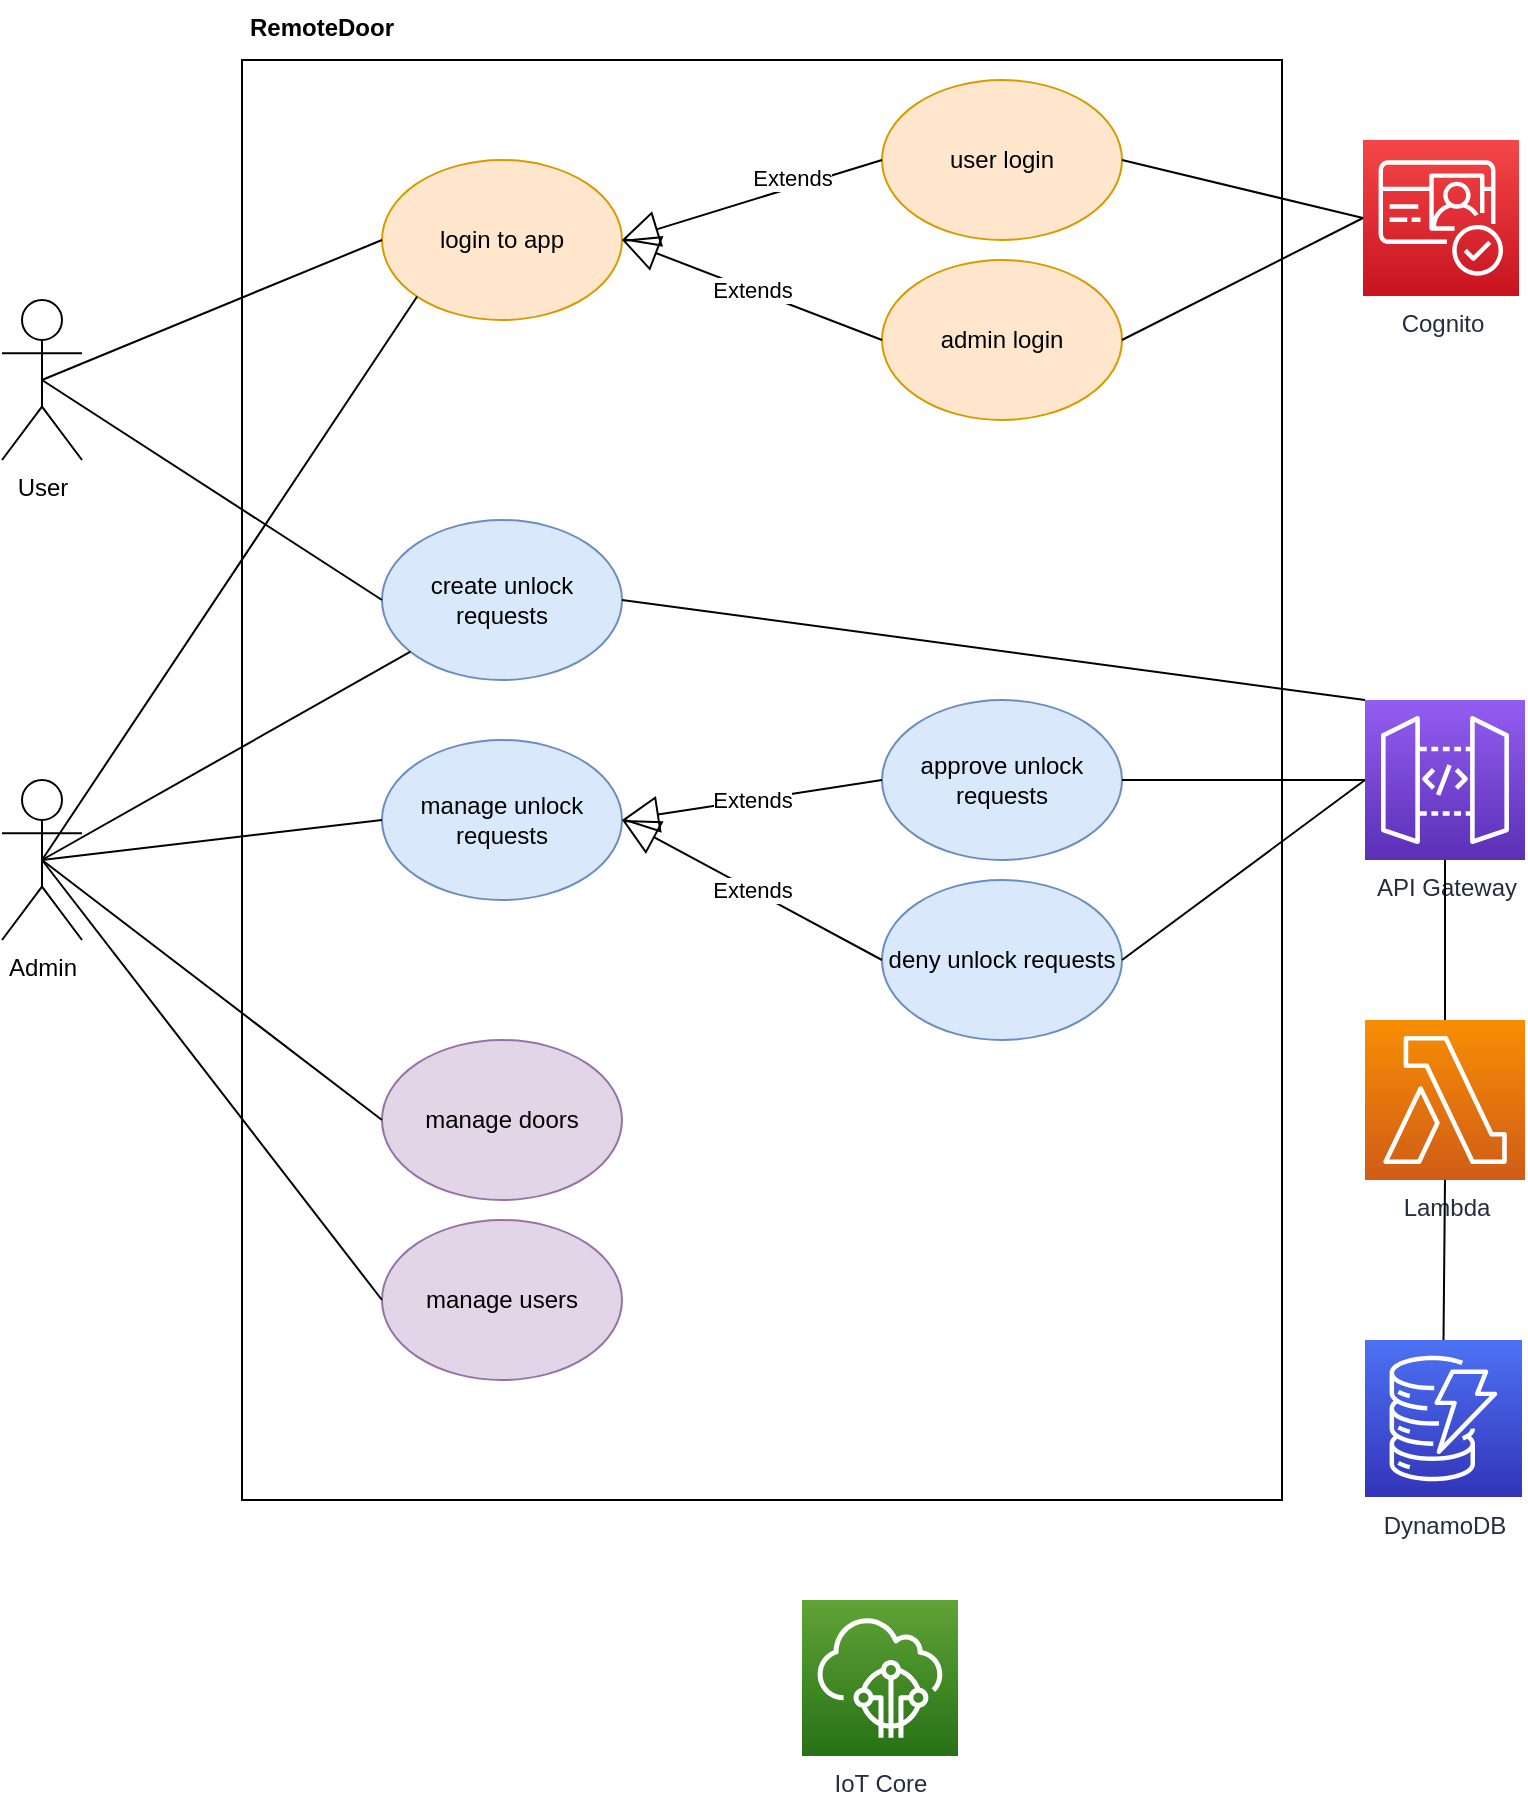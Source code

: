 <mxfile version="16.4.5" type="github" pages="2">
  <diagram id="HOinKJLJSxEQ87LLL9xk" name="Usecase">
    <mxGraphModel dx="1673" dy="908" grid="1" gridSize="10" guides="1" tooltips="1" connect="1" arrows="1" fold="1" page="1" pageScale="1" pageWidth="850" pageHeight="1100" math="0" shadow="0">
      <root>
        <mxCell id="dL8WGGhYN6tR8Afhm5VI-0" />
        <mxCell id="dL8WGGhYN6tR8Afhm5VI-1" parent="dL8WGGhYN6tR8Afhm5VI-0" />
        <mxCell id="dL8WGGhYN6tR8Afhm5VI-2" value="Admin" style="shape=umlActor;verticalLabelPosition=bottom;verticalAlign=top;html=1;" vertex="1" parent="dL8WGGhYN6tR8Afhm5VI-1">
          <mxGeometry x="40" y="400" width="40" height="80" as="geometry" />
        </mxCell>
        <mxCell id="dL8WGGhYN6tR8Afhm5VI-3" value="User" style="shape=umlActor;verticalLabelPosition=bottom;verticalAlign=top;html=1;" vertex="1" parent="dL8WGGhYN6tR8Afhm5VI-1">
          <mxGeometry x="40" y="160" width="40" height="80" as="geometry" />
        </mxCell>
        <mxCell id="dL8WGGhYN6tR8Afhm5VI-8" value="" style="rounded=0;whiteSpace=wrap;html=1;" vertex="1" parent="dL8WGGhYN6tR8Afhm5VI-1">
          <mxGeometry x="160" y="40" width="520" height="720" as="geometry" />
        </mxCell>
        <mxCell id="dL8WGGhYN6tR8Afhm5VI-13" value="login to app" style="ellipse;whiteSpace=wrap;html=1;fillColor=#ffe6cc;strokeColor=#d79b00;" vertex="1" parent="dL8WGGhYN6tR8Afhm5VI-1">
          <mxGeometry x="230" y="90" width="120" height="80" as="geometry" />
        </mxCell>
        <mxCell id="dL8WGGhYN6tR8Afhm5VI-14" value="manage users" style="ellipse;whiteSpace=wrap;html=1;fillColor=#e1d5e7;strokeColor=#9673a6;" vertex="1" parent="dL8WGGhYN6tR8Afhm5VI-1">
          <mxGeometry x="230" y="620" width="120" height="80" as="geometry" />
        </mxCell>
        <mxCell id="dL8WGGhYN6tR8Afhm5VI-15" value="manage doors" style="ellipse;whiteSpace=wrap;html=1;fillColor=#e1d5e7;strokeColor=#9673a6;" vertex="1" parent="dL8WGGhYN6tR8Afhm5VI-1">
          <mxGeometry x="230" y="530" width="120" height="80" as="geometry" />
        </mxCell>
        <mxCell id="dL8WGGhYN6tR8Afhm5VI-16" value="approve unlock requests" style="ellipse;whiteSpace=wrap;html=1;fillColor=#dae8fc;strokeColor=#6c8ebf;" vertex="1" parent="dL8WGGhYN6tR8Afhm5VI-1">
          <mxGeometry x="480" y="360" width="120" height="80" as="geometry" />
        </mxCell>
        <mxCell id="dL8WGGhYN6tR8Afhm5VI-18" value="create unlock requests" style="ellipse;whiteSpace=wrap;html=1;fillColor=#dae8fc;strokeColor=#6c8ebf;" vertex="1" parent="dL8WGGhYN6tR8Afhm5VI-1">
          <mxGeometry x="230" y="270" width="120" height="80" as="geometry" />
        </mxCell>
        <mxCell id="dL8WGGhYN6tR8Afhm5VI-19" value="" style="endArrow=none;html=1;rounded=0;entryX=0.5;entryY=0.5;entryDx=0;entryDy=0;entryPerimeter=0;exitX=0;exitY=0.5;exitDx=0;exitDy=0;" edge="1" parent="dL8WGGhYN6tR8Afhm5VI-1" source="dL8WGGhYN6tR8Afhm5VI-13" target="dL8WGGhYN6tR8Afhm5VI-3">
          <mxGeometry width="50" height="50" relative="1" as="geometry">
            <mxPoint x="250" y="150" as="sourcePoint" />
            <mxPoint x="370" y="340" as="targetPoint" />
          </mxGeometry>
        </mxCell>
        <mxCell id="dL8WGGhYN6tR8Afhm5VI-20" value="" style="endArrow=none;html=1;rounded=0;entryX=0;entryY=1;entryDx=0;entryDy=0;exitX=0.5;exitY=0.5;exitDx=0;exitDy=0;exitPerimeter=0;" edge="1" parent="dL8WGGhYN6tR8Afhm5VI-1" source="dL8WGGhYN6tR8Afhm5VI-2" target="dL8WGGhYN6tR8Afhm5VI-13">
          <mxGeometry width="50" height="50" relative="1" as="geometry">
            <mxPoint x="320" y="390" as="sourcePoint" />
            <mxPoint x="370" y="340" as="targetPoint" />
          </mxGeometry>
        </mxCell>
        <mxCell id="dL8WGGhYN6tR8Afhm5VI-21" value="" style="endArrow=none;html=1;rounded=0;entryX=0.5;entryY=0.5;entryDx=0;entryDy=0;entryPerimeter=0;exitX=0;exitY=0.5;exitDx=0;exitDy=0;" edge="1" parent="dL8WGGhYN6tR8Afhm5VI-1" source="dL8WGGhYN6tR8Afhm5VI-18" target="dL8WGGhYN6tR8Afhm5VI-3">
          <mxGeometry width="50" height="50" relative="1" as="geometry">
            <mxPoint x="320" y="390" as="sourcePoint" />
            <mxPoint x="370" y="340" as="targetPoint" />
          </mxGeometry>
        </mxCell>
        <mxCell id="dL8WGGhYN6tR8Afhm5VI-22" value="" style="endArrow=none;html=1;rounded=0;exitX=0.5;exitY=0.5;exitDx=0;exitDy=0;exitPerimeter=0;" edge="1" parent="dL8WGGhYN6tR8Afhm5VI-1" source="dL8WGGhYN6tR8Afhm5VI-2" target="dL8WGGhYN6tR8Afhm5VI-18">
          <mxGeometry width="50" height="50" relative="1" as="geometry">
            <mxPoint x="320" y="390" as="sourcePoint" />
            <mxPoint x="370" y="340" as="targetPoint" />
          </mxGeometry>
        </mxCell>
        <mxCell id="dL8WGGhYN6tR8Afhm5VI-23" value="" style="endArrow=none;html=1;rounded=0;entryX=0.5;entryY=0.5;entryDx=0;entryDy=0;entryPerimeter=0;exitX=0;exitY=0.5;exitDx=0;exitDy=0;" edge="1" parent="dL8WGGhYN6tR8Afhm5VI-1" source="dL8WGGhYN6tR8Afhm5VI-15" target="dL8WGGhYN6tR8Afhm5VI-2">
          <mxGeometry width="50" height="50" relative="1" as="geometry">
            <mxPoint x="320" y="390" as="sourcePoint" />
            <mxPoint x="370" y="340" as="targetPoint" />
          </mxGeometry>
        </mxCell>
        <mxCell id="dL8WGGhYN6tR8Afhm5VI-24" value="" style="endArrow=none;html=1;rounded=0;exitX=0;exitY=0.5;exitDx=0;exitDy=0;entryX=0.5;entryY=0.5;entryDx=0;entryDy=0;entryPerimeter=0;" edge="1" parent="dL8WGGhYN6tR8Afhm5VI-1" source="dL8WGGhYN6tR8Afhm5VI-14" target="dL8WGGhYN6tR8Afhm5VI-2">
          <mxGeometry width="50" height="50" relative="1" as="geometry">
            <mxPoint x="70" y="530" as="sourcePoint" />
            <mxPoint x="60" y="280" as="targetPoint" />
          </mxGeometry>
        </mxCell>
        <mxCell id="dL8WGGhYN6tR8Afhm5VI-27" value="admin login" style="ellipse;whiteSpace=wrap;html=1;fillColor=#ffe6cc;strokeColor=#d79b00;" vertex="1" parent="dL8WGGhYN6tR8Afhm5VI-1">
          <mxGeometry x="480" y="140" width="120" height="80" as="geometry" />
        </mxCell>
        <mxCell id="dL8WGGhYN6tR8Afhm5VI-28" value="user login" style="ellipse;whiteSpace=wrap;html=1;fillColor=#ffe6cc;strokeColor=#d79b00;" vertex="1" parent="dL8WGGhYN6tR8Afhm5VI-1">
          <mxGeometry x="480" y="50" width="120" height="80" as="geometry" />
        </mxCell>
        <mxCell id="dL8WGGhYN6tR8Afhm5VI-30" value="Extends" style="endArrow=block;endSize=16;endFill=0;html=1;rounded=0;exitX=0;exitY=0.5;exitDx=0;exitDy=0;entryX=1;entryY=0.5;entryDx=0;entryDy=0;" edge="1" parent="dL8WGGhYN6tR8Afhm5VI-1" source="dL8WGGhYN6tR8Afhm5VI-28" target="dL8WGGhYN6tR8Afhm5VI-13">
          <mxGeometry x="-0.317" y="-5" width="160" relative="1" as="geometry">
            <mxPoint x="260" y="360" as="sourcePoint" />
            <mxPoint x="420" y="360" as="targetPoint" />
            <mxPoint x="1" as="offset" />
          </mxGeometry>
        </mxCell>
        <mxCell id="dL8WGGhYN6tR8Afhm5VI-31" value="Extends" style="endArrow=block;endSize=16;endFill=0;html=1;rounded=0;exitX=0;exitY=0.5;exitDx=0;exitDy=0;" edge="1" parent="dL8WGGhYN6tR8Afhm5VI-1" source="dL8WGGhYN6tR8Afhm5VI-27">
          <mxGeometry width="160" relative="1" as="geometry">
            <mxPoint x="260" y="360" as="sourcePoint" />
            <mxPoint x="350" y="130" as="targetPoint" />
          </mxGeometry>
        </mxCell>
        <mxCell id="dL8WGGhYN6tR8Afhm5VI-32" value="RemoteDoor" style="text;align=center;fontStyle=1;verticalAlign=middle;spacingLeft=3;spacingRight=3;strokeColor=none;rotatable=0;points=[[0,0.5],[1,0.5]];portConstraint=eastwest;" vertex="1" parent="dL8WGGhYN6tR8Afhm5VI-1">
          <mxGeometry x="160" y="10" width="80" height="26" as="geometry" />
        </mxCell>
        <mxCell id="dL8WGGhYN6tR8Afhm5VI-34" value="Lambda" style="sketch=0;points=[[0,0,0],[0.25,0,0],[0.5,0,0],[0.75,0,0],[1,0,0],[0,1,0],[0.25,1,0],[0.5,1,0],[0.75,1,0],[1,1,0],[0,0.25,0],[0,0.5,0],[0,0.75,0],[1,0.25,0],[1,0.5,0],[1,0.75,0]];outlineConnect=0;fontColor=#232F3E;gradientColor=#F78E04;gradientDirection=north;fillColor=#D05C17;strokeColor=#ffffff;dashed=0;verticalLabelPosition=bottom;verticalAlign=top;align=center;html=1;fontSize=12;fontStyle=0;aspect=fixed;shape=mxgraph.aws4.resourceIcon;resIcon=mxgraph.aws4.lambda;" vertex="1" parent="dL8WGGhYN6tR8Afhm5VI-1">
          <mxGeometry x="721.5" y="520" width="80" height="80" as="geometry" />
        </mxCell>
        <mxCell id="dL8WGGhYN6tR8Afhm5VI-36" value="API Gateway" style="sketch=0;points=[[0,0,0],[0.25,0,0],[0.5,0,0],[0.75,0,0],[1,0,0],[0,1,0],[0.25,1,0],[0.5,1,0],[0.75,1,0],[1,1,0],[0,0.25,0],[0,0.5,0],[0,0.75,0],[1,0.25,0],[1,0.5,0],[1,0.75,0]];outlineConnect=0;fontColor=#232F3E;gradientColor=#945DF2;gradientDirection=north;fillColor=#5A30B5;strokeColor=#ffffff;dashed=0;verticalLabelPosition=bottom;verticalAlign=top;align=center;html=1;fontSize=12;fontStyle=0;aspect=fixed;shape=mxgraph.aws4.resourceIcon;resIcon=mxgraph.aws4.api_gateway;" vertex="1" parent="dL8WGGhYN6tR8Afhm5VI-1">
          <mxGeometry x="721.5" y="360" width="80" height="80" as="geometry" />
        </mxCell>
        <mxCell id="dL8WGGhYN6tR8Afhm5VI-37" value="Cognito" style="sketch=0;points=[[0,0,0],[0.25,0,0],[0.5,0,0],[0.75,0,0],[1,0,0],[0,1,0],[0.25,1,0],[0.5,1,0],[0.75,1,0],[1,1,0],[0,0.25,0],[0,0.5,0],[0,0.75,0],[1,0.25,0],[1,0.5,0],[1,0.75,0]];outlineConnect=0;fontColor=#232F3E;gradientColor=#F54749;gradientDirection=north;fillColor=#C7131F;strokeColor=#ffffff;dashed=0;verticalLabelPosition=bottom;verticalAlign=top;align=center;html=1;fontSize=12;fontStyle=0;aspect=fixed;shape=mxgraph.aws4.resourceIcon;resIcon=mxgraph.aws4.cognito;" vertex="1" parent="dL8WGGhYN6tR8Afhm5VI-1">
          <mxGeometry x="720.5" y="80" width="78" height="78" as="geometry" />
        </mxCell>
        <mxCell id="dL8WGGhYN6tR8Afhm5VI-38" value="DynamoDB" style="sketch=0;points=[[0,0,0],[0.25,0,0],[0.5,0,0],[0.75,0,0],[1,0,0],[0,1,0],[0.25,1,0],[0.5,1,0],[0.75,1,0],[1,1,0],[0,0.25,0],[0,0.5,0],[0,0.75,0],[1,0.25,0],[1,0.5,0],[1,0.75,0]];outlineConnect=0;fontColor=#232F3E;gradientColor=#4D72F3;gradientDirection=north;fillColor=#3334B9;strokeColor=#ffffff;dashed=0;verticalLabelPosition=bottom;verticalAlign=top;align=center;html=1;fontSize=12;fontStyle=0;aspect=fixed;shape=mxgraph.aws4.resourceIcon;resIcon=mxgraph.aws4.dynamodb;" vertex="1" parent="dL8WGGhYN6tR8Afhm5VI-1">
          <mxGeometry x="721.5" y="680" width="78.5" height="78.5" as="geometry" />
        </mxCell>
        <mxCell id="dL8WGGhYN6tR8Afhm5VI-39" value="IoT Core" style="sketch=0;points=[[0,0,0],[0.25,0,0],[0.5,0,0],[0.75,0,0],[1,0,0],[0,1,0],[0.25,1,0],[0.5,1,0],[0.75,1,0],[1,1,0],[0,0.25,0],[0,0.5,0],[0,0.75,0],[1,0.25,0],[1,0.5,0],[1,0.75,0]];outlineConnect=0;fontColor=#232F3E;gradientColor=#60A337;gradientDirection=north;fillColor=#277116;strokeColor=#ffffff;dashed=0;verticalLabelPosition=bottom;verticalAlign=top;align=center;html=1;fontSize=12;fontStyle=0;aspect=fixed;shape=mxgraph.aws4.resourceIcon;resIcon=mxgraph.aws4.iot_core;" vertex="1" parent="dL8WGGhYN6tR8Afhm5VI-1">
          <mxGeometry x="440" y="810" width="78" height="78" as="geometry" />
        </mxCell>
        <mxCell id="dL8WGGhYN6tR8Afhm5VI-40" value="" style="endArrow=none;html=1;rounded=0;entryX=0;entryY=0.5;entryDx=0;entryDy=0;entryPerimeter=0;exitX=1;exitY=0.5;exitDx=0;exitDy=0;" edge="1" parent="dL8WGGhYN6tR8Afhm5VI-1" source="dL8WGGhYN6tR8Afhm5VI-28" target="dL8WGGhYN6tR8Afhm5VI-37">
          <mxGeometry width="50" height="50" relative="1" as="geometry">
            <mxPoint x="320" y="390" as="sourcePoint" />
            <mxPoint x="370" y="340" as="targetPoint" />
          </mxGeometry>
        </mxCell>
        <mxCell id="dL8WGGhYN6tR8Afhm5VI-41" value="" style="endArrow=none;html=1;rounded=0;entryX=0;entryY=0.5;entryDx=0;entryDy=0;entryPerimeter=0;exitX=1;exitY=0.5;exitDx=0;exitDy=0;" edge="1" parent="dL8WGGhYN6tR8Afhm5VI-1" source="dL8WGGhYN6tR8Afhm5VI-27" target="dL8WGGhYN6tR8Afhm5VI-37">
          <mxGeometry width="50" height="50" relative="1" as="geometry">
            <mxPoint x="320" y="390" as="sourcePoint" />
            <mxPoint x="370" y="340" as="targetPoint" />
          </mxGeometry>
        </mxCell>
        <mxCell id="dL8WGGhYN6tR8Afhm5VI-42" value="manage unlock requests" style="ellipse;whiteSpace=wrap;html=1;fillColor=#dae8fc;strokeColor=#6c8ebf;" vertex="1" parent="dL8WGGhYN6tR8Afhm5VI-1">
          <mxGeometry x="230" y="380" width="120" height="80" as="geometry" />
        </mxCell>
        <mxCell id="dL8WGGhYN6tR8Afhm5VI-43" value="deny unlock requests" style="ellipse;whiteSpace=wrap;html=1;fillColor=#dae8fc;strokeColor=#6c8ebf;" vertex="1" parent="dL8WGGhYN6tR8Afhm5VI-1">
          <mxGeometry x="480" y="450" width="120" height="80" as="geometry" />
        </mxCell>
        <mxCell id="dL8WGGhYN6tR8Afhm5VI-44" value="Extends" style="endArrow=block;endSize=16;endFill=0;html=1;rounded=0;exitX=0;exitY=0.5;exitDx=0;exitDy=0;entryX=1;entryY=0.5;entryDx=0;entryDy=0;" edge="1" parent="dL8WGGhYN6tR8Afhm5VI-1" source="dL8WGGhYN6tR8Afhm5VI-16" target="dL8WGGhYN6tR8Afhm5VI-42">
          <mxGeometry width="160" relative="1" as="geometry">
            <mxPoint x="260" y="510" as="sourcePoint" />
            <mxPoint x="420" y="510" as="targetPoint" />
          </mxGeometry>
        </mxCell>
        <mxCell id="dL8WGGhYN6tR8Afhm5VI-45" value="Extends" style="endArrow=block;endSize=16;endFill=0;html=1;rounded=0;exitX=0;exitY=0.5;exitDx=0;exitDy=0;" edge="1" parent="dL8WGGhYN6tR8Afhm5VI-1" source="dL8WGGhYN6tR8Afhm5VI-43">
          <mxGeometry width="160" relative="1" as="geometry">
            <mxPoint x="490.0" y="410" as="sourcePoint" />
            <mxPoint x="350" y="420" as="targetPoint" />
          </mxGeometry>
        </mxCell>
        <mxCell id="dL8WGGhYN6tR8Afhm5VI-46" value="" style="endArrow=none;html=1;rounded=0;entryX=0;entryY=0.5;entryDx=0;entryDy=0;exitX=0.5;exitY=0.5;exitDx=0;exitDy=0;exitPerimeter=0;" edge="1" parent="dL8WGGhYN6tR8Afhm5VI-1" source="dL8WGGhYN6tR8Afhm5VI-2" target="dL8WGGhYN6tR8Afhm5VI-42">
          <mxGeometry width="50" height="50" relative="1" as="geometry">
            <mxPoint x="320" y="530" as="sourcePoint" />
            <mxPoint x="370" y="480" as="targetPoint" />
          </mxGeometry>
        </mxCell>
        <mxCell id="dL8WGGhYN6tR8Afhm5VI-47" value="" style="endArrow=none;html=1;rounded=0;entryX=0;entryY=0;entryDx=0;entryDy=0;entryPerimeter=0;exitX=1;exitY=0.5;exitDx=0;exitDy=0;" edge="1" parent="dL8WGGhYN6tR8Afhm5VI-1" source="dL8WGGhYN6tR8Afhm5VI-18" target="dL8WGGhYN6tR8Afhm5VI-36">
          <mxGeometry width="50" height="50" relative="1" as="geometry">
            <mxPoint x="320" y="390" as="sourcePoint" />
            <mxPoint x="370" y="340" as="targetPoint" />
          </mxGeometry>
        </mxCell>
        <mxCell id="dL8WGGhYN6tR8Afhm5VI-48" value="" style="endArrow=none;html=1;rounded=0;entryX=0;entryY=0.5;entryDx=0;entryDy=0;entryPerimeter=0;exitX=1;exitY=0.5;exitDx=0;exitDy=0;" edge="1" parent="dL8WGGhYN6tR8Afhm5VI-1" source="dL8WGGhYN6tR8Afhm5VI-16" target="dL8WGGhYN6tR8Afhm5VI-36">
          <mxGeometry width="50" height="50" relative="1" as="geometry">
            <mxPoint x="320" y="390" as="sourcePoint" />
            <mxPoint x="370" y="340" as="targetPoint" />
          </mxGeometry>
        </mxCell>
        <mxCell id="dL8WGGhYN6tR8Afhm5VI-49" value="" style="endArrow=none;html=1;rounded=0;entryX=0;entryY=0.5;entryDx=0;entryDy=0;entryPerimeter=0;exitX=1;exitY=0.5;exitDx=0;exitDy=0;" edge="1" parent="dL8WGGhYN6tR8Afhm5VI-1" source="dL8WGGhYN6tR8Afhm5VI-43" target="dL8WGGhYN6tR8Afhm5VI-36">
          <mxGeometry width="50" height="50" relative="1" as="geometry">
            <mxPoint x="610.0" y="410" as="sourcePoint" />
            <mxPoint x="731.5" y="410" as="targetPoint" />
          </mxGeometry>
        </mxCell>
        <mxCell id="dL8WGGhYN6tR8Afhm5VI-50" value="" style="endArrow=none;html=1;rounded=0;entryX=0.5;entryY=0;entryDx=0;entryDy=0;entryPerimeter=0;exitX=0.5;exitY=1;exitDx=0;exitDy=0;exitPerimeter=0;" edge="1" parent="dL8WGGhYN6tR8Afhm5VI-1" source="dL8WGGhYN6tR8Afhm5VI-36" target="dL8WGGhYN6tR8Afhm5VI-34">
          <mxGeometry width="50" height="50" relative="1" as="geometry">
            <mxPoint x="870.0" y="489.41" as="sourcePoint" />
            <mxPoint x="991.5" y="489.41" as="targetPoint" />
          </mxGeometry>
        </mxCell>
        <mxCell id="dL8WGGhYN6tR8Afhm5VI-51" value="" style="endArrow=none;html=1;rounded=0;entryX=0.5;entryY=1;entryDx=0;entryDy=0;entryPerimeter=0;exitX=0.5;exitY=0;exitDx=0;exitDy=0;exitPerimeter=0;" edge="1" parent="dL8WGGhYN6tR8Afhm5VI-1" source="dL8WGGhYN6tR8Afhm5VI-38" target="dL8WGGhYN6tR8Afhm5VI-34">
          <mxGeometry width="50" height="50" relative="1" as="geometry">
            <mxPoint x="830.5" y="620" as="sourcePoint" />
            <mxPoint x="830" y="740" as="targetPoint" />
          </mxGeometry>
        </mxCell>
      </root>
    </mxGraphModel>
  </diagram>
  <diagram id="t-mnTp0TEd4KQHPLbyHh" name="database">
    <mxGraphModel dx="1422" dy="772" grid="1" gridSize="10" guides="1" tooltips="1" connect="1" arrows="1" fold="1" page="1" pageScale="1" pageWidth="850" pageHeight="1100" math="0" shadow="0">
      <root>
        <mxCell id="0" />
        <mxCell id="1" parent="0" />
        <mxCell id="tYPg9-S8rg_ooHIzsC-4-28" value="doors" style="shape=table;startSize=30;container=1;collapsible=1;childLayout=tableLayout;fixedRows=1;rowLines=0;fontStyle=1;align=center;resizeLast=1;" parent="1" vertex="1">
          <mxGeometry x="40" y="40" width="180" height="160" as="geometry" />
        </mxCell>
        <mxCell id="tYPg9-S8rg_ooHIzsC-4-29" value="" style="shape=tableRow;horizontal=0;startSize=0;swimlaneHead=0;swimlaneBody=0;fillColor=none;collapsible=0;dropTarget=0;points=[[0,0.5],[1,0.5]];portConstraint=eastwest;top=0;left=0;right=0;bottom=1;" parent="tYPg9-S8rg_ooHIzsC-4-28" vertex="1">
          <mxGeometry y="30" width="180" height="30" as="geometry" />
        </mxCell>
        <mxCell id="tYPg9-S8rg_ooHIzsC-4-30" value="PK" style="shape=partialRectangle;connectable=0;fillColor=none;top=0;left=0;bottom=0;right=0;fontStyle=1;overflow=hidden;" parent="tYPg9-S8rg_ooHIzsC-4-29" vertex="1">
          <mxGeometry width="30" height="30" as="geometry">
            <mxRectangle width="30" height="30" as="alternateBounds" />
          </mxGeometry>
        </mxCell>
        <mxCell id="tYPg9-S8rg_ooHIzsC-4-31" value="door_id" style="shape=partialRectangle;connectable=0;fillColor=none;top=0;left=0;bottom=0;right=0;align=left;spacingLeft=6;fontStyle=5;overflow=hidden;" parent="tYPg9-S8rg_ooHIzsC-4-29" vertex="1">
          <mxGeometry x="30" width="150" height="30" as="geometry">
            <mxRectangle width="150" height="30" as="alternateBounds" />
          </mxGeometry>
        </mxCell>
        <mxCell id="tYPg9-S8rg_ooHIzsC-4-32" value="" style="shape=tableRow;horizontal=0;startSize=0;swimlaneHead=0;swimlaneBody=0;fillColor=none;collapsible=0;dropTarget=0;points=[[0,0.5],[1,0.5]];portConstraint=eastwest;top=0;left=0;right=0;bottom=0;" parent="tYPg9-S8rg_ooHIzsC-4-28" vertex="1">
          <mxGeometry y="60" width="180" height="30" as="geometry" />
        </mxCell>
        <mxCell id="tYPg9-S8rg_ooHIzsC-4-33" value="" style="shape=partialRectangle;connectable=0;fillColor=none;top=0;left=0;bottom=0;right=0;editable=1;overflow=hidden;" parent="tYPg9-S8rg_ooHIzsC-4-32" vertex="1">
          <mxGeometry width="30" height="30" as="geometry">
            <mxRectangle width="30" height="30" as="alternateBounds" />
          </mxGeometry>
        </mxCell>
        <mxCell id="tYPg9-S8rg_ooHIzsC-4-34" value="door_serial_number" style="shape=partialRectangle;connectable=0;fillColor=none;top=0;left=0;bottom=0;right=0;align=left;spacingLeft=6;overflow=hidden;" parent="tYPg9-S8rg_ooHIzsC-4-32" vertex="1">
          <mxGeometry x="30" width="150" height="30" as="geometry">
            <mxRectangle width="150" height="30" as="alternateBounds" />
          </mxGeometry>
        </mxCell>
        <mxCell id="tYPg9-S8rg_ooHIzsC-4-35" value="" style="shape=tableRow;horizontal=0;startSize=0;swimlaneHead=0;swimlaneBody=0;fillColor=none;collapsible=0;dropTarget=0;points=[[0,0.5],[1,0.5]];portConstraint=eastwest;top=0;left=0;right=0;bottom=0;" parent="tYPg9-S8rg_ooHIzsC-4-28" vertex="1">
          <mxGeometry y="90" width="180" height="30" as="geometry" />
        </mxCell>
        <mxCell id="tYPg9-S8rg_ooHIzsC-4-36" value="" style="shape=partialRectangle;connectable=0;fillColor=none;top=0;left=0;bottom=0;right=0;editable=1;overflow=hidden;" parent="tYPg9-S8rg_ooHIzsC-4-35" vertex="1">
          <mxGeometry width="30" height="30" as="geometry">
            <mxRectangle width="30" height="30" as="alternateBounds" />
          </mxGeometry>
        </mxCell>
        <mxCell id="tYPg9-S8rg_ooHIzsC-4-37" value="door_unlock_mode" style="shape=partialRectangle;connectable=0;fillColor=none;top=0;left=0;bottom=0;right=0;align=left;spacingLeft=6;overflow=hidden;" parent="tYPg9-S8rg_ooHIzsC-4-35" vertex="1">
          <mxGeometry x="30" width="150" height="30" as="geometry">
            <mxRectangle width="150" height="30" as="alternateBounds" />
          </mxGeometry>
        </mxCell>
        <mxCell id="tYPg9-S8rg_ooHIzsC-4-38" value="" style="shape=tableRow;horizontal=0;startSize=0;swimlaneHead=0;swimlaneBody=0;fillColor=none;collapsible=0;dropTarget=0;points=[[0,0.5],[1,0.5]];portConstraint=eastwest;top=0;left=0;right=0;bottom=0;" parent="tYPg9-S8rg_ooHIzsC-4-28" vertex="1">
          <mxGeometry y="120" width="180" height="30" as="geometry" />
        </mxCell>
        <mxCell id="tYPg9-S8rg_ooHIzsC-4-39" value="" style="shape=partialRectangle;connectable=0;fillColor=none;top=0;left=0;bottom=0;right=0;editable=1;overflow=hidden;" parent="tYPg9-S8rg_ooHIzsC-4-38" vertex="1">
          <mxGeometry width="30" height="30" as="geometry">
            <mxRectangle width="30" height="30" as="alternateBounds" />
          </mxGeometry>
        </mxCell>
        <mxCell id="tYPg9-S8rg_ooHIzsC-4-40" value="door_name" style="shape=partialRectangle;connectable=0;fillColor=none;top=0;left=0;bottom=0;right=0;align=left;spacingLeft=6;overflow=hidden;" parent="tYPg9-S8rg_ooHIzsC-4-38" vertex="1">
          <mxGeometry x="30" width="150" height="30" as="geometry">
            <mxRectangle width="150" height="30" as="alternateBounds" />
          </mxGeometry>
        </mxCell>
        <mxCell id="tYPg9-S8rg_ooHIzsC-4-41" value="unlock_requests" style="shape=table;startSize=30;container=1;collapsible=1;childLayout=tableLayout;fixedRows=1;rowLines=0;fontStyle=1;align=center;resizeLast=1;" parent="1" vertex="1">
          <mxGeometry x="40" y="240" width="180" height="160" as="geometry" />
        </mxCell>
        <mxCell id="tYPg9-S8rg_ooHIzsC-4-42" value="" style="shape=tableRow;horizontal=0;startSize=0;swimlaneHead=0;swimlaneBody=0;fillColor=none;collapsible=0;dropTarget=0;points=[[0,0.5],[1,0.5]];portConstraint=eastwest;top=0;left=0;right=0;bottom=1;" parent="tYPg9-S8rg_ooHIzsC-4-41" vertex="1">
          <mxGeometry y="30" width="180" height="30" as="geometry" />
        </mxCell>
        <mxCell id="tYPg9-S8rg_ooHIzsC-4-43" value="PK" style="shape=partialRectangle;connectable=0;fillColor=none;top=0;left=0;bottom=0;right=0;fontStyle=1;overflow=hidden;" parent="tYPg9-S8rg_ooHIzsC-4-42" vertex="1">
          <mxGeometry width="30" height="30" as="geometry">
            <mxRectangle width="30" height="30" as="alternateBounds" />
          </mxGeometry>
        </mxCell>
        <mxCell id="tYPg9-S8rg_ooHIzsC-4-44" value="request_id" style="shape=partialRectangle;connectable=0;fillColor=none;top=0;left=0;bottom=0;right=0;align=left;spacingLeft=6;fontStyle=5;overflow=hidden;" parent="tYPg9-S8rg_ooHIzsC-4-42" vertex="1">
          <mxGeometry x="30" width="150" height="30" as="geometry">
            <mxRectangle width="150" height="30" as="alternateBounds" />
          </mxGeometry>
        </mxCell>
        <mxCell id="tYPg9-S8rg_ooHIzsC-4-45" value="" style="shape=tableRow;horizontal=0;startSize=0;swimlaneHead=0;swimlaneBody=0;fillColor=none;collapsible=0;dropTarget=0;points=[[0,0.5],[1,0.5]];portConstraint=eastwest;top=0;left=0;right=0;bottom=0;" parent="tYPg9-S8rg_ooHIzsC-4-41" vertex="1">
          <mxGeometry y="60" width="180" height="30" as="geometry" />
        </mxCell>
        <mxCell id="tYPg9-S8rg_ooHIzsC-4-46" value="" style="shape=partialRectangle;connectable=0;fillColor=none;top=0;left=0;bottom=0;right=0;editable=1;overflow=hidden;" parent="tYPg9-S8rg_ooHIzsC-4-45" vertex="1">
          <mxGeometry width="30" height="30" as="geometry">
            <mxRectangle width="30" height="30" as="alternateBounds" />
          </mxGeometry>
        </mxCell>
        <mxCell id="tYPg9-S8rg_ooHIzsC-4-47" value="door_id" style="shape=partialRectangle;connectable=0;fillColor=none;top=0;left=0;bottom=0;right=0;align=left;spacingLeft=6;overflow=hidden;" parent="tYPg9-S8rg_ooHIzsC-4-45" vertex="1">
          <mxGeometry x="30" width="150" height="30" as="geometry">
            <mxRectangle width="150" height="30" as="alternateBounds" />
          </mxGeometry>
        </mxCell>
        <mxCell id="tYPg9-S8rg_ooHIzsC-4-48" value="" style="shape=tableRow;horizontal=0;startSize=0;swimlaneHead=0;swimlaneBody=0;fillColor=none;collapsible=0;dropTarget=0;points=[[0,0.5],[1,0.5]];portConstraint=eastwest;top=0;left=0;right=0;bottom=0;" parent="tYPg9-S8rg_ooHIzsC-4-41" vertex="1">
          <mxGeometry y="90" width="180" height="30" as="geometry" />
        </mxCell>
        <mxCell id="tYPg9-S8rg_ooHIzsC-4-49" value="" style="shape=partialRectangle;connectable=0;fillColor=none;top=0;left=0;bottom=0;right=0;editable=1;overflow=hidden;" parent="tYPg9-S8rg_ooHIzsC-4-48" vertex="1">
          <mxGeometry width="30" height="30" as="geometry">
            <mxRectangle width="30" height="30" as="alternateBounds" />
          </mxGeometry>
        </mxCell>
        <mxCell id="tYPg9-S8rg_ooHIzsC-4-50" value="user_id" style="shape=partialRectangle;connectable=0;fillColor=none;top=0;left=0;bottom=0;right=0;align=left;spacingLeft=6;overflow=hidden;" parent="tYPg9-S8rg_ooHIzsC-4-48" vertex="1">
          <mxGeometry x="30" width="150" height="30" as="geometry">
            <mxRectangle width="150" height="30" as="alternateBounds" />
          </mxGeometry>
        </mxCell>
        <mxCell id="tYPg9-S8rg_ooHIzsC-4-51" value="" style="shape=tableRow;horizontal=0;startSize=0;swimlaneHead=0;swimlaneBody=0;fillColor=none;collapsible=0;dropTarget=0;points=[[0,0.5],[1,0.5]];portConstraint=eastwest;top=0;left=0;right=0;bottom=0;" parent="tYPg9-S8rg_ooHIzsC-4-41" vertex="1">
          <mxGeometry y="120" width="180" height="30" as="geometry" />
        </mxCell>
        <mxCell id="tYPg9-S8rg_ooHIzsC-4-52" value="" style="shape=partialRectangle;connectable=0;fillColor=none;top=0;left=0;bottom=0;right=0;editable=1;overflow=hidden;" parent="tYPg9-S8rg_ooHIzsC-4-51" vertex="1">
          <mxGeometry width="30" height="30" as="geometry">
            <mxRectangle width="30" height="30" as="alternateBounds" />
          </mxGeometry>
        </mxCell>
        <mxCell id="tYPg9-S8rg_ooHIzsC-4-53" value="Row 3" style="shape=partialRectangle;connectable=0;fillColor=none;top=0;left=0;bottom=0;right=0;align=left;spacingLeft=6;overflow=hidden;" parent="tYPg9-S8rg_ooHIzsC-4-51" vertex="1">
          <mxGeometry x="30" width="150" height="30" as="geometry">
            <mxRectangle width="150" height="30" as="alternateBounds" />
          </mxGeometry>
        </mxCell>
        <mxCell id="tYPg9-S8rg_ooHIzsC-4-54" value="users" style="shape=table;startSize=30;container=1;collapsible=1;childLayout=tableLayout;fixedRows=1;rowLines=0;fontStyle=1;align=center;resizeLast=1;" parent="1" vertex="1">
          <mxGeometry x="280" y="40" width="180" height="160" as="geometry" />
        </mxCell>
        <mxCell id="tYPg9-S8rg_ooHIzsC-4-55" value="" style="shape=tableRow;horizontal=0;startSize=0;swimlaneHead=0;swimlaneBody=0;fillColor=none;collapsible=0;dropTarget=0;points=[[0,0.5],[1,0.5]];portConstraint=eastwest;top=0;left=0;right=0;bottom=1;" parent="tYPg9-S8rg_ooHIzsC-4-54" vertex="1">
          <mxGeometry y="30" width="180" height="30" as="geometry" />
        </mxCell>
        <mxCell id="tYPg9-S8rg_ooHIzsC-4-56" value="PK" style="shape=partialRectangle;connectable=0;fillColor=none;top=0;left=0;bottom=0;right=0;fontStyle=1;overflow=hidden;" parent="tYPg9-S8rg_ooHIzsC-4-55" vertex="1">
          <mxGeometry width="30" height="30" as="geometry">
            <mxRectangle width="30" height="30" as="alternateBounds" />
          </mxGeometry>
        </mxCell>
        <mxCell id="tYPg9-S8rg_ooHIzsC-4-57" value="user_id" style="shape=partialRectangle;connectable=0;fillColor=none;top=0;left=0;bottom=0;right=0;align=left;spacingLeft=6;fontStyle=5;overflow=hidden;" parent="tYPg9-S8rg_ooHIzsC-4-55" vertex="1">
          <mxGeometry x="30" width="150" height="30" as="geometry">
            <mxRectangle width="150" height="30" as="alternateBounds" />
          </mxGeometry>
        </mxCell>
        <mxCell id="tYPg9-S8rg_ooHIzsC-4-58" value="" style="shape=tableRow;horizontal=0;startSize=0;swimlaneHead=0;swimlaneBody=0;fillColor=none;collapsible=0;dropTarget=0;points=[[0,0.5],[1,0.5]];portConstraint=eastwest;top=0;left=0;right=0;bottom=0;" parent="tYPg9-S8rg_ooHIzsC-4-54" vertex="1">
          <mxGeometry y="60" width="180" height="30" as="geometry" />
        </mxCell>
        <mxCell id="tYPg9-S8rg_ooHIzsC-4-59" value="" style="shape=partialRectangle;connectable=0;fillColor=none;top=0;left=0;bottom=0;right=0;editable=1;overflow=hidden;" parent="tYPg9-S8rg_ooHIzsC-4-58" vertex="1">
          <mxGeometry width="30" height="30" as="geometry">
            <mxRectangle width="30" height="30" as="alternateBounds" />
          </mxGeometry>
        </mxCell>
        <mxCell id="tYPg9-S8rg_ooHIzsC-4-60" value="user_name" style="shape=partialRectangle;connectable=0;fillColor=none;top=0;left=0;bottom=0;right=0;align=left;spacingLeft=6;overflow=hidden;" parent="tYPg9-S8rg_ooHIzsC-4-58" vertex="1">
          <mxGeometry x="30" width="150" height="30" as="geometry">
            <mxRectangle width="150" height="30" as="alternateBounds" />
          </mxGeometry>
        </mxCell>
        <mxCell id="tYPg9-S8rg_ooHIzsC-4-61" value="" style="shape=tableRow;horizontal=0;startSize=0;swimlaneHead=0;swimlaneBody=0;fillColor=none;collapsible=0;dropTarget=0;points=[[0,0.5],[1,0.5]];portConstraint=eastwest;top=0;left=0;right=0;bottom=0;" parent="tYPg9-S8rg_ooHIzsC-4-54" vertex="1">
          <mxGeometry y="90" width="180" height="30" as="geometry" />
        </mxCell>
        <mxCell id="tYPg9-S8rg_ooHIzsC-4-62" value="" style="shape=partialRectangle;connectable=0;fillColor=none;top=0;left=0;bottom=0;right=0;editable=1;overflow=hidden;" parent="tYPg9-S8rg_ooHIzsC-4-61" vertex="1">
          <mxGeometry width="30" height="30" as="geometry">
            <mxRectangle width="30" height="30" as="alternateBounds" />
          </mxGeometry>
        </mxCell>
        <mxCell id="tYPg9-S8rg_ooHIzsC-4-63" value="user_password_hash" style="shape=partialRectangle;connectable=0;fillColor=none;top=0;left=0;bottom=0;right=0;align=left;spacingLeft=6;overflow=hidden;" parent="tYPg9-S8rg_ooHIzsC-4-61" vertex="1">
          <mxGeometry x="30" width="150" height="30" as="geometry">
            <mxRectangle width="150" height="30" as="alternateBounds" />
          </mxGeometry>
        </mxCell>
        <mxCell id="tYPg9-S8rg_ooHIzsC-4-64" value="" style="shape=tableRow;horizontal=0;startSize=0;swimlaneHead=0;swimlaneBody=0;fillColor=none;collapsible=0;dropTarget=0;points=[[0,0.5],[1,0.5]];portConstraint=eastwest;top=0;left=0;right=0;bottom=0;" parent="tYPg9-S8rg_ooHIzsC-4-54" vertex="1">
          <mxGeometry y="120" width="180" height="30" as="geometry" />
        </mxCell>
        <mxCell id="tYPg9-S8rg_ooHIzsC-4-65" value="" style="shape=partialRectangle;connectable=0;fillColor=none;top=0;left=0;bottom=0;right=0;editable=1;overflow=hidden;" parent="tYPg9-S8rg_ooHIzsC-4-64" vertex="1">
          <mxGeometry width="30" height="30" as="geometry">
            <mxRectangle width="30" height="30" as="alternateBounds" />
          </mxGeometry>
        </mxCell>
        <mxCell id="tYPg9-S8rg_ooHIzsC-4-66" value="Row 3" style="shape=partialRectangle;connectable=0;fillColor=none;top=0;left=0;bottom=0;right=0;align=left;spacingLeft=6;overflow=hidden;" parent="tYPg9-S8rg_ooHIzsC-4-64" vertex="1">
          <mxGeometry x="30" width="150" height="30" as="geometry">
            <mxRectangle width="150" height="30" as="alternateBounds" />
          </mxGeometry>
        </mxCell>
      </root>
    </mxGraphModel>
  </diagram>
</mxfile>
